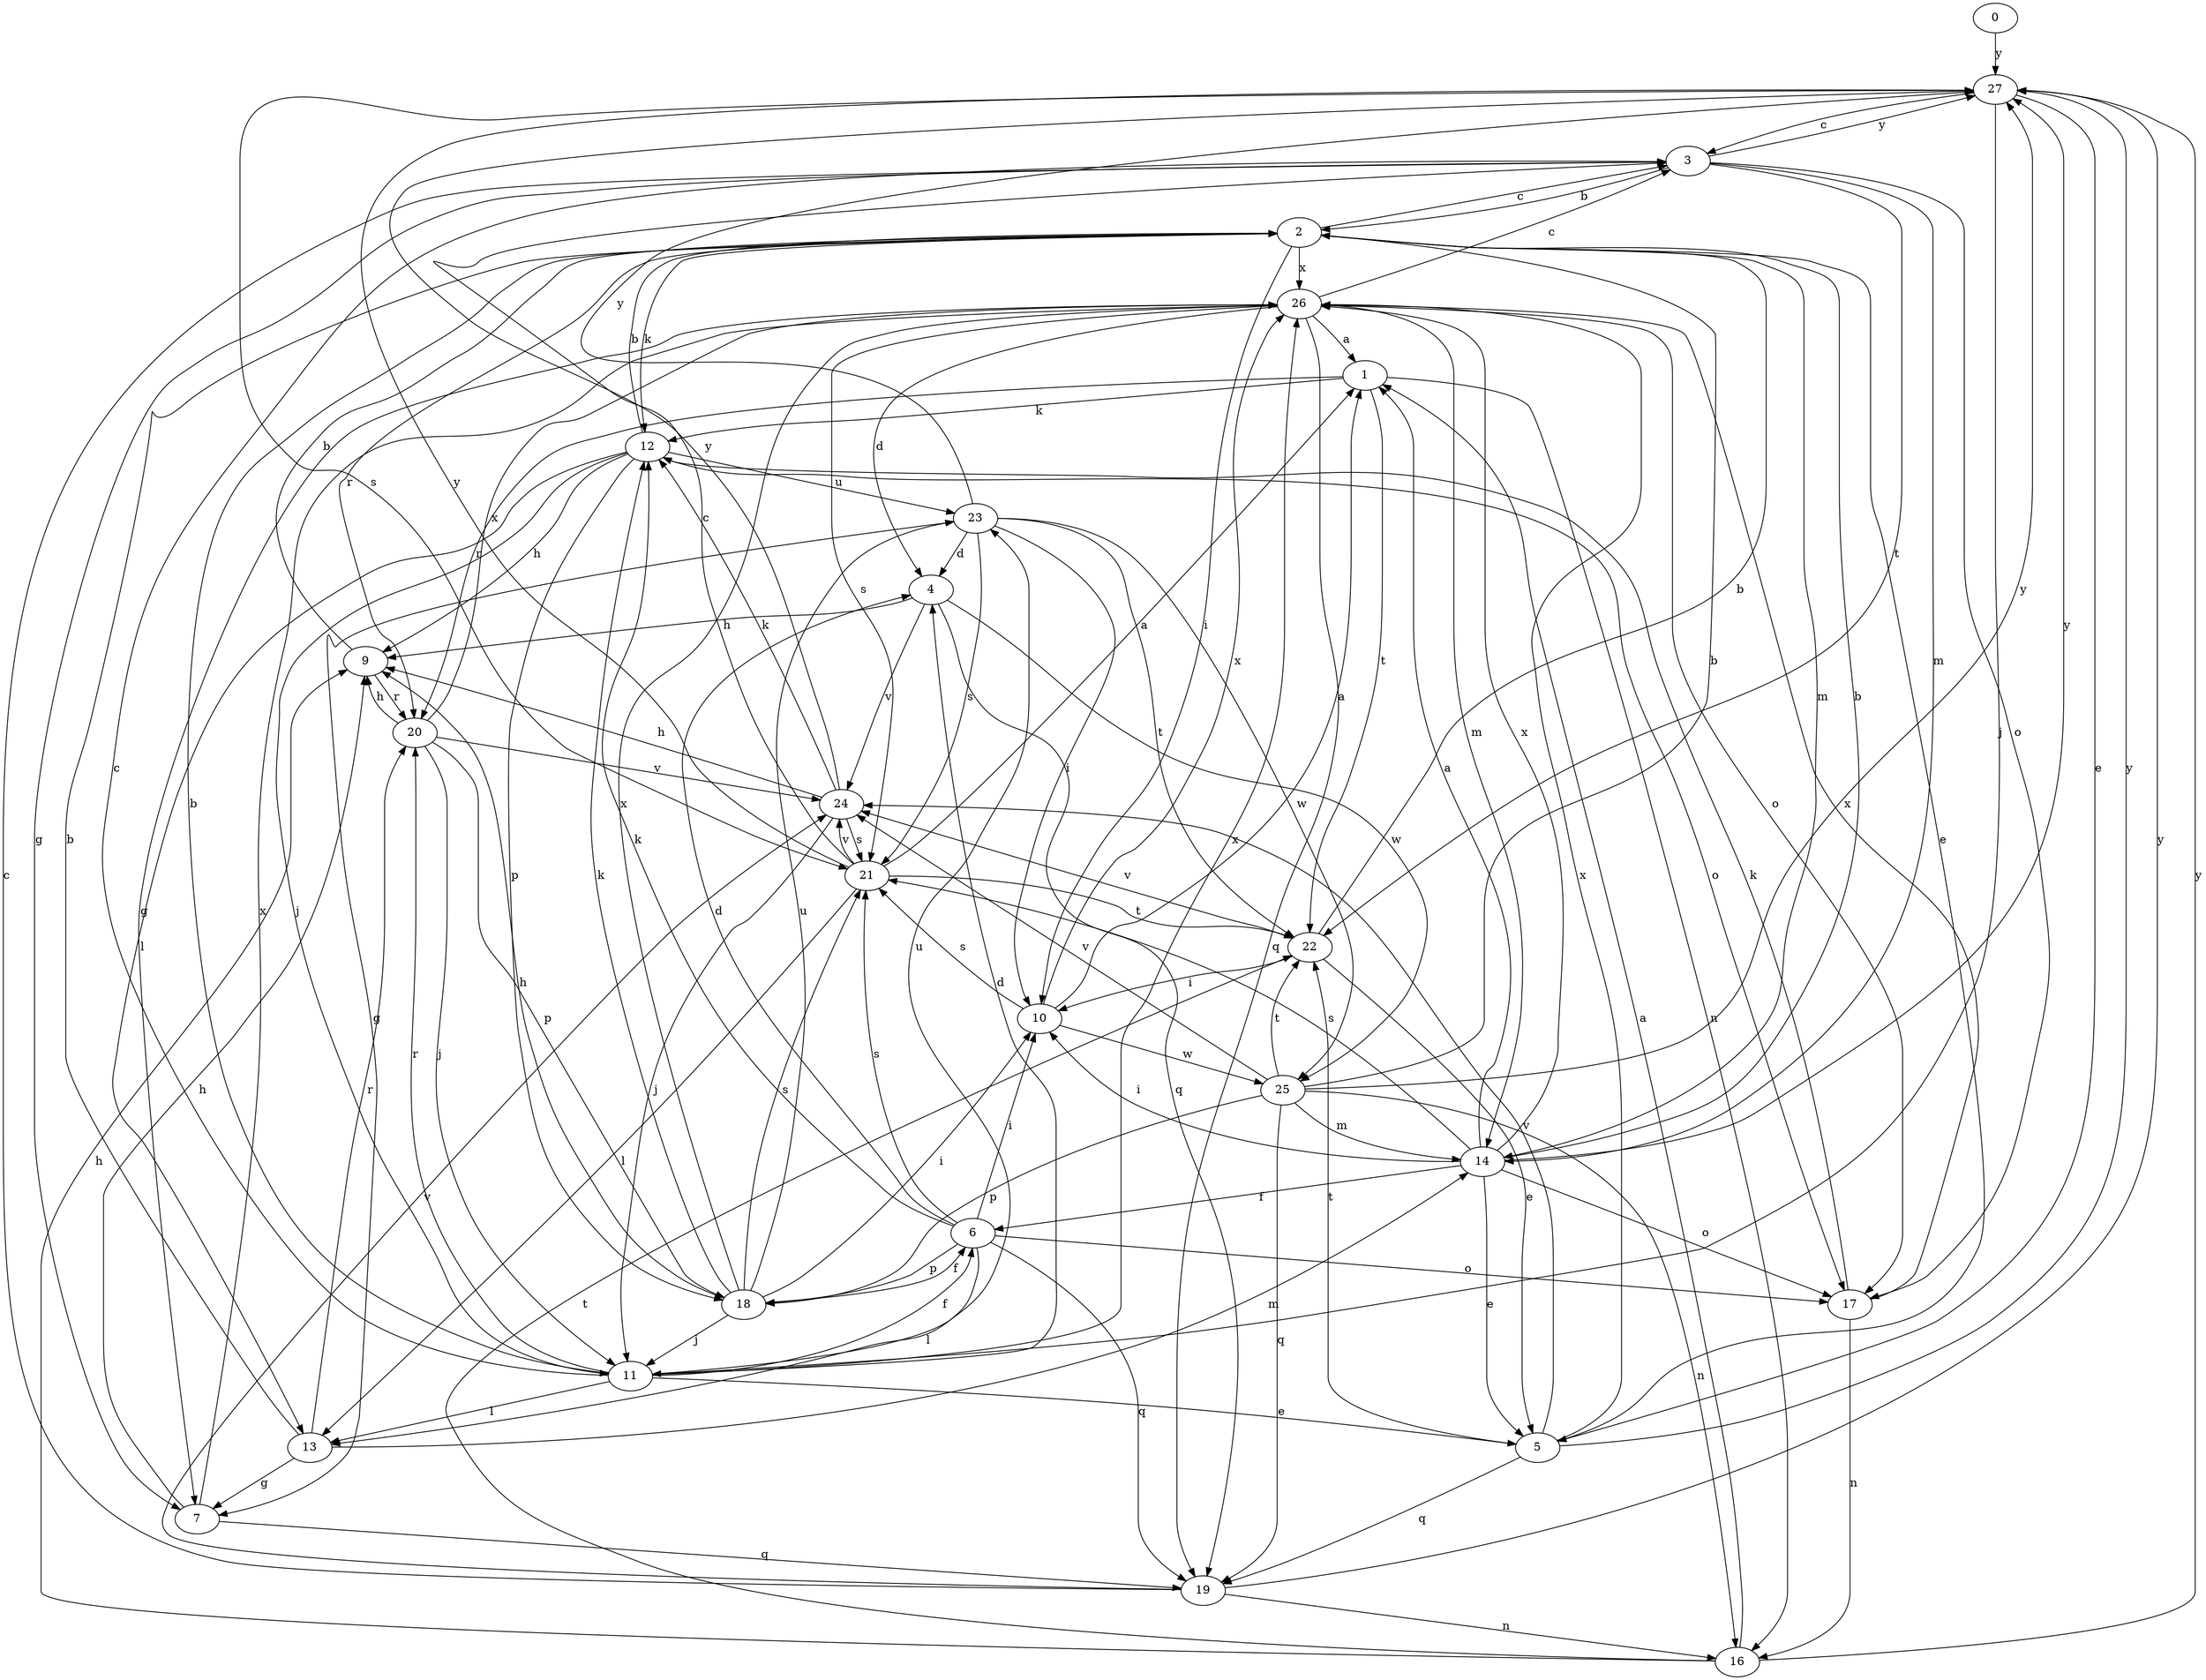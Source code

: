 strict digraph  {
0;
1;
2;
3;
4;
5;
6;
7;
9;
10;
11;
12;
13;
14;
16;
17;
18;
19;
20;
21;
22;
23;
24;
25;
26;
27;
0 -> 27  [label=y];
1 -> 12  [label=k];
1 -> 16  [label=n];
1 -> 20  [label=r];
1 -> 22  [label=t];
2 -> 3  [label=c];
2 -> 5  [label=e];
2 -> 10  [label=i];
2 -> 12  [label=k];
2 -> 14  [label=m];
2 -> 20  [label=r];
2 -> 26  [label=x];
3 -> 2  [label=b];
3 -> 7  [label=g];
3 -> 14  [label=m];
3 -> 17  [label=o];
3 -> 22  [label=t];
3 -> 27  [label=y];
4 -> 9  [label=h];
4 -> 19  [label=q];
4 -> 24  [label=v];
4 -> 25  [label=w];
5 -> 19  [label=q];
5 -> 22  [label=t];
5 -> 24  [label=v];
5 -> 26  [label=x];
5 -> 27  [label=y];
6 -> 4  [label=d];
6 -> 10  [label=i];
6 -> 12  [label=k];
6 -> 13  [label=l];
6 -> 17  [label=o];
6 -> 18  [label=p];
6 -> 19  [label=q];
6 -> 21  [label=s];
7 -> 9  [label=h];
7 -> 19  [label=q];
7 -> 26  [label=x];
9 -> 2  [label=b];
9 -> 20  [label=r];
10 -> 1  [label=a];
10 -> 21  [label=s];
10 -> 25  [label=w];
10 -> 26  [label=x];
11 -> 2  [label=b];
11 -> 3  [label=c];
11 -> 4  [label=d];
11 -> 5  [label=e];
11 -> 6  [label=f];
11 -> 13  [label=l];
11 -> 20  [label=r];
11 -> 23  [label=u];
11 -> 26  [label=x];
12 -> 2  [label=b];
12 -> 9  [label=h];
12 -> 11  [label=j];
12 -> 13  [label=l];
12 -> 17  [label=o];
12 -> 18  [label=p];
12 -> 23  [label=u];
13 -> 2  [label=b];
13 -> 7  [label=g];
13 -> 14  [label=m];
13 -> 20  [label=r];
14 -> 1  [label=a];
14 -> 2  [label=b];
14 -> 5  [label=e];
14 -> 6  [label=f];
14 -> 10  [label=i];
14 -> 17  [label=o];
14 -> 21  [label=s];
14 -> 26  [label=x];
14 -> 27  [label=y];
16 -> 1  [label=a];
16 -> 9  [label=h];
16 -> 22  [label=t];
16 -> 27  [label=y];
17 -> 12  [label=k];
17 -> 16  [label=n];
17 -> 26  [label=x];
18 -> 6  [label=f];
18 -> 9  [label=h];
18 -> 10  [label=i];
18 -> 11  [label=j];
18 -> 12  [label=k];
18 -> 21  [label=s];
18 -> 23  [label=u];
18 -> 26  [label=x];
19 -> 3  [label=c];
19 -> 16  [label=n];
19 -> 24  [label=v];
19 -> 27  [label=y];
20 -> 9  [label=h];
20 -> 11  [label=j];
20 -> 18  [label=p];
20 -> 24  [label=v];
20 -> 26  [label=x];
21 -> 1  [label=a];
21 -> 3  [label=c];
21 -> 13  [label=l];
21 -> 22  [label=t];
21 -> 24  [label=v];
21 -> 27  [label=y];
22 -> 2  [label=b];
22 -> 5  [label=e];
22 -> 10  [label=i];
22 -> 24  [label=v];
23 -> 4  [label=d];
23 -> 7  [label=g];
23 -> 10  [label=i];
23 -> 21  [label=s];
23 -> 22  [label=t];
23 -> 25  [label=w];
23 -> 27  [label=y];
24 -> 9  [label=h];
24 -> 11  [label=j];
24 -> 12  [label=k];
24 -> 21  [label=s];
24 -> 27  [label=y];
25 -> 2  [label=b];
25 -> 14  [label=m];
25 -> 16  [label=n];
25 -> 18  [label=p];
25 -> 19  [label=q];
25 -> 22  [label=t];
25 -> 24  [label=v];
25 -> 27  [label=y];
26 -> 1  [label=a];
26 -> 3  [label=c];
26 -> 4  [label=d];
26 -> 7  [label=g];
26 -> 14  [label=m];
26 -> 17  [label=o];
26 -> 19  [label=q];
26 -> 21  [label=s];
27 -> 3  [label=c];
27 -> 5  [label=e];
27 -> 11  [label=j];
27 -> 21  [label=s];
}
